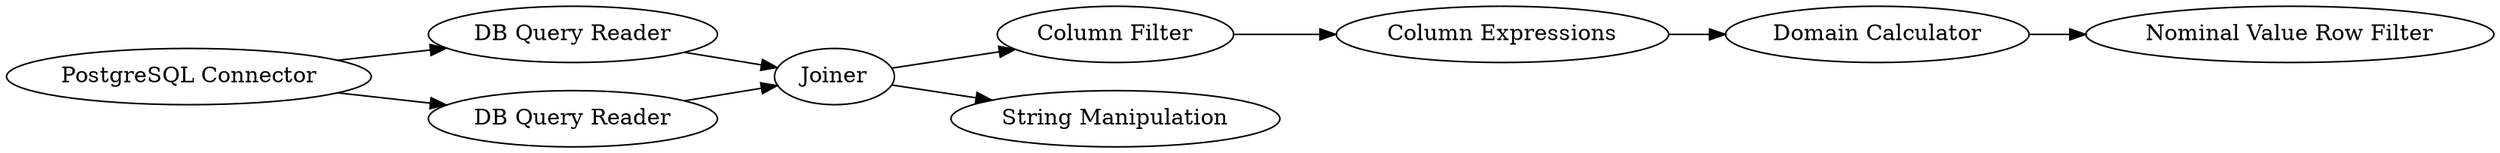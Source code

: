 digraph {
	"4070969177181831539_1" [label="PostgreSQL Connector"]
	"4070969177181831539_4" [label=Joiner]
	"4070969177181831539_6" [label="Column Expressions"]
	"4070969177181831539_10" [label="Domain Calculator"]
	"4070969177181831539_9" [label="Column Filter"]
	"4070969177181831539_11" [label="Nominal Value Row Filter"]
	"4070969177181831539_2" [label="DB Query Reader"]
	"4070969177181831539_8" [label="String Manipulation"]
	"4070969177181831539_3" [label="DB Query Reader"]
	"4070969177181831539_6" -> "4070969177181831539_10"
	"4070969177181831539_1" -> "4070969177181831539_2"
	"4070969177181831539_2" -> "4070969177181831539_4"
	"4070969177181831539_1" -> "4070969177181831539_3"
	"4070969177181831539_4" -> "4070969177181831539_9"
	"4070969177181831539_9" -> "4070969177181831539_6"
	"4070969177181831539_4" -> "4070969177181831539_8"
	"4070969177181831539_10" -> "4070969177181831539_11"
	"4070969177181831539_3" -> "4070969177181831539_4"
	rankdir=LR
}
